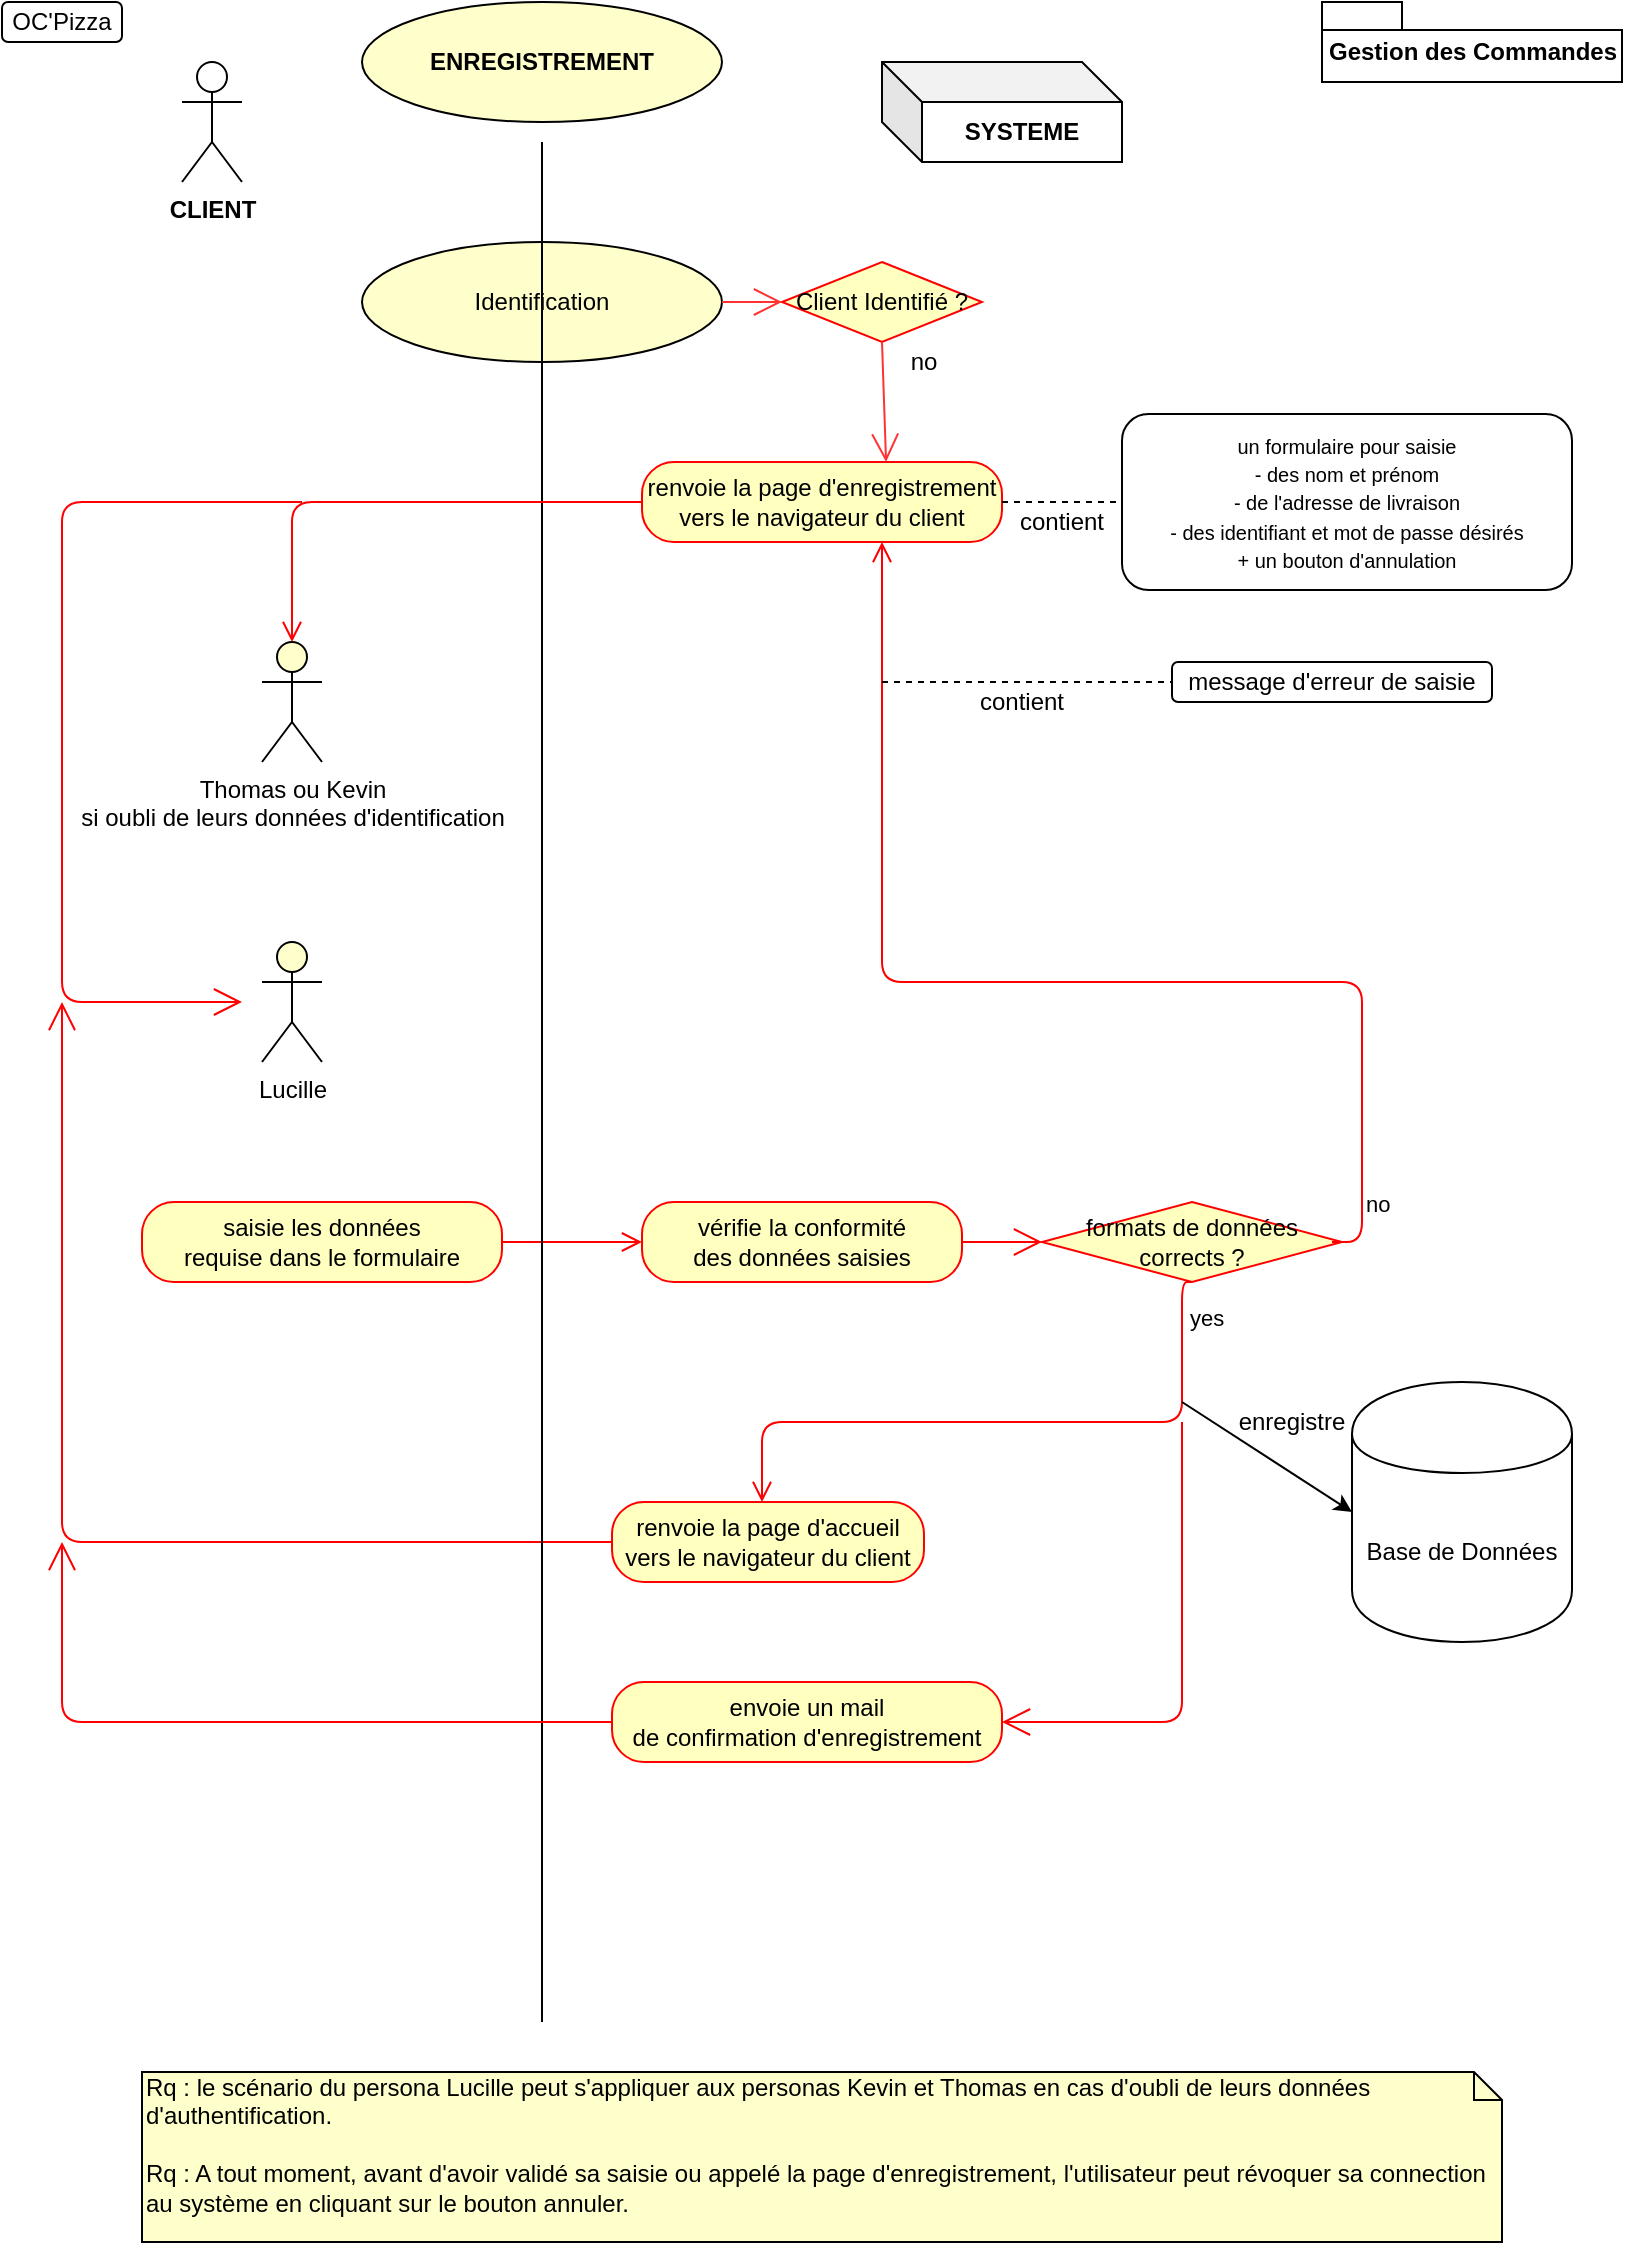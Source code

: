 <mxfile version="12.2.2" type="device" pages="1"><diagram id="lHSrjqpSZ6BG87zixngd" name="Page-1"><mxGraphModel dx="1231" dy="619" grid="1" gridSize="10" guides="1" tooltips="1" connect="1" arrows="1" fold="1" page="1" pageScale="1" pageWidth="827" pageHeight="1169" math="0" shadow="0"><root><mxCell id="0"/><mxCell id="1" parent="0"/><mxCell id="UW0DL-U-CwK31yY08B6N-2" value="OC'Pizza" style="rounded=1;whiteSpace=wrap;html=1;" parent="1" vertex="1"><mxGeometry x="10" y="10" width="60" height="20" as="geometry"/></mxCell><mxCell id="UW0DL-U-CwK31yY08B6N-7" value="&lt;b&gt;CLIENT&lt;/b&gt;" style="shape=umlActor;verticalLabelPosition=bottom;labelBackgroundColor=#ffffff;verticalAlign=top;html=1;outlineConnect=0;" parent="1" vertex="1"><mxGeometry x="100" y="40" width="30" height="60" as="geometry"/></mxCell><mxCell id="UW0DL-U-CwK31yY08B6N-12" value="&lt;b&gt;ENREGISTREMENT&lt;/b&gt;" style="ellipse;whiteSpace=wrap;html=1;fillColor=#FFFFCC;" parent="1" vertex="1"><mxGeometry x="190" y="10" width="180" height="60" as="geometry"/></mxCell><mxCell id="UW0DL-U-CwK31yY08B6N-14" value="&lt;b&gt;SYSTEME&lt;/b&gt;" style="shape=cube;whiteSpace=wrap;html=1;boundedLbl=1;backgroundOutline=1;darkOpacity=0.05;darkOpacity2=0.1;" parent="1" vertex="1"><mxGeometry x="450" y="40" width="120" height="50" as="geometry"/></mxCell><mxCell id="UW0DL-U-CwK31yY08B6N-15" value="Gestion des Commandes" style="shape=folder;fontStyle=1;spacingTop=10;tabWidth=40;tabHeight=14;tabPosition=left;html=1;" parent="1" vertex="1"><mxGeometry x="670" y="10" width="150" height="40" as="geometry"/></mxCell><mxCell id="UW0DL-U-CwK31yY08B6N-45" value="renvoie la page d'enregistrement&lt;br&gt;vers le navigateur du client" style="rounded=1;whiteSpace=wrap;html=1;arcSize=40;fontColor=#000000;fillColor=#ffffc0;strokeColor=#ff0000;" parent="1" vertex="1"><mxGeometry x="330" y="240" width="180" height="40" as="geometry"/></mxCell><mxCell id="UW0DL-U-CwK31yY08B6N-47" value="&lt;font style=&quot;font-size: 10px&quot;&gt;un formulaire pour saisie&lt;br&gt;- des nom et prénom&lt;br&gt;- de l'adresse de livraison&lt;br&gt;- des identifiant et mot de passe désirés&lt;br&gt;+ un bouton d'annulation&lt;br&gt;&lt;/font&gt;" style="rounded=1;whiteSpace=wrap;html=1;" parent="1" vertex="1"><mxGeometry x="570" y="216" width="225" height="88" as="geometry"/></mxCell><mxCell id="UW0DL-U-CwK31yY08B6N-48" value="" style="endArrow=none;dashed=1;html=1;exitX=1;exitY=0.5;exitDx=0;exitDy=0;entryX=0;entryY=0.5;entryDx=0;entryDy=0;" parent="1" source="UW0DL-U-CwK31yY08B6N-45" edge="1" target="UW0DL-U-CwK31yY08B6N-47"><mxGeometry width="50" height="50" relative="1" as="geometry"><mxPoint x="555" y="330" as="sourcePoint"/><mxPoint x="590" y="336" as="targetPoint"/><Array as="points"/></mxGeometry></mxCell><mxCell id="UW0DL-U-CwK31yY08B6N-54" value="" style="edgeStyle=orthogonalEdgeStyle;html=1;verticalAlign=bottom;endArrow=open;endSize=8;strokeColor=#ff0000;exitX=1;exitY=0.5;exitDx=0;exitDy=0;entryX=0;entryY=0.5;entryDx=0;entryDy=0;" parent="1" source="UW0DL-U-CwK31yY08B6N-116" target="UW0DL-U-CwK31yY08B6N-55" edge="1"><mxGeometry relative="1" as="geometry"><mxPoint x="175" y="620" as="targetPoint"/><mxPoint x="260" y="590" as="sourcePoint"/></mxGeometry></mxCell><mxCell id="UW0DL-U-CwK31yY08B6N-55" value="vérifie la conformité&lt;br&gt;des données saisies" style="rounded=1;whiteSpace=wrap;html=1;arcSize=40;fontColor=#000000;fillColor=#ffffc0;strokeColor=#ff0000;" parent="1" vertex="1"><mxGeometry x="330" y="610" width="160" height="40" as="geometry"/></mxCell><mxCell id="UW0DL-U-CwK31yY08B6N-57" value="Base de Données" style="shape=cylinder;whiteSpace=wrap;html=1;boundedLbl=1;backgroundOutline=1;" parent="1" vertex="1"><mxGeometry x="685" y="700" width="110" height="130" as="geometry"/></mxCell><mxCell id="UW0DL-U-CwK31yY08B6N-60" value="formats de données corrects ?" style="rhombus;whiteSpace=wrap;html=1;fillColor=#ffffc0;strokeColor=#ff0000;" parent="1" vertex="1"><mxGeometry x="530" y="610" width="150" height="40" as="geometry"/></mxCell><mxCell id="UW0DL-U-CwK31yY08B6N-61" value="no" style="edgeStyle=orthogonalEdgeStyle;html=1;align=left;verticalAlign=bottom;endArrow=open;endSize=8;strokeColor=#ff0000;" parent="1" target="UW0DL-U-CwK31yY08B6N-45" edge="1"><mxGeometry x="-0.95" y="10" relative="1" as="geometry"><mxPoint x="452" y="420" as="targetPoint"/><mxPoint x="675" y="630" as="sourcePoint"/><Array as="points"><mxPoint x="690" y="630"/><mxPoint x="690" y="500"/><mxPoint x="450" y="500"/></Array><mxPoint x="10" y="-10" as="offset"/></mxGeometry></mxCell><mxCell id="UW0DL-U-CwK31yY08B6N-62" value="yes" style="edgeStyle=orthogonalEdgeStyle;html=1;align=left;verticalAlign=top;endArrow=open;endSize=8;strokeColor=#ff0000;exitX=0.5;exitY=1;exitDx=0;exitDy=0;" parent="1" source="UW0DL-U-CwK31yY08B6N-60" edge="1" target="UW0DL-U-CwK31yY08B6N-65"><mxGeometry x="-0.977" y="5" relative="1" as="geometry"><mxPoint x="390" y="730" as="targetPoint"/><mxPoint x="389.5" y="700" as="sourcePoint"/><Array as="points"><mxPoint x="600" y="650"/><mxPoint x="600" y="720"/><mxPoint x="390" y="720"/></Array><mxPoint as="offset"/></mxGeometry></mxCell><mxCell id="UW0DL-U-CwK31yY08B6N-65" value="renvoie la page d'accueil&lt;br&gt;vers le navigateur du client" style="rounded=1;whiteSpace=wrap;html=1;arcSize=40;fontColor=#000000;fillColor=#ffffc0;strokeColor=#ff0000;" parent="1" vertex="1"><mxGeometry x="315" y="760" width="156" height="40" as="geometry"/></mxCell><mxCell id="UW0DL-U-CwK31yY08B6N-79" value="" style="endArrow=open;endFill=1;endSize=12;html=1;strokeColor=#FF0000;exitX=0;exitY=0.5;exitDx=0;exitDy=0;" parent="1" source="UW0DL-U-CwK31yY08B6N-65" edge="1"><mxGeometry width="160" relative="1" as="geometry"><mxPoint x="376" y="800" as="sourcePoint"/><mxPoint x="40" y="510" as="targetPoint"/><Array as="points"><mxPoint x="40" y="780"/><mxPoint x="40" y="560"/></Array></mxGeometry></mxCell><mxCell id="UW0DL-U-CwK31yY08B6N-81" value="message d'erreur de saisie" style="rounded=1;whiteSpace=wrap;html=1;" parent="1" vertex="1"><mxGeometry x="595" y="340" width="160" height="20" as="geometry"/></mxCell><mxCell id="UW0DL-U-CwK31yY08B6N-82" value="" style="endArrow=none;dashed=1;html=1;entryX=0;entryY=0.5;entryDx=0;entryDy=0;" parent="1" target="UW0DL-U-CwK31yY08B6N-81" edge="1"><mxGeometry width="50" height="50" relative="1" as="geometry"><mxPoint x="450" y="350" as="sourcePoint"/><mxPoint x="585" y="429" as="targetPoint"/></mxGeometry></mxCell><mxCell id="UW0DL-U-CwK31yY08B6N-83" value="contient" style="text;html=1;strokeColor=none;fillColor=none;align=center;verticalAlign=middle;whiteSpace=wrap;rounded=0;" parent="1" vertex="1"><mxGeometry x="500" y="350" width="40" height="20" as="geometry"/></mxCell><mxCell id="UW0DL-U-CwK31yY08B6N-86" value="Identification" style="ellipse;whiteSpace=wrap;html=1;fillColor=#FFFFCC;" parent="1" vertex="1"><mxGeometry x="190" y="130" width="180" height="60" as="geometry"/></mxCell><mxCell id="UW0DL-U-CwK31yY08B6N-87" value="" style="endArrow=none;html=1;" parent="1" edge="1"><mxGeometry width="50" height="50" relative="1" as="geometry"><mxPoint x="280" y="1020" as="sourcePoint"/><mxPoint x="280" y="80" as="targetPoint"/></mxGeometry></mxCell><mxCell id="UW0DL-U-CwK31yY08B6N-92" value="contient" style="text;html=1;strokeColor=none;fillColor=none;align=center;verticalAlign=middle;whiteSpace=wrap;rounded=0;" parent="1" vertex="1"><mxGeometry x="520" y="260" width="40" height="20" as="geometry"/></mxCell><mxCell id="UW0DL-U-CwK31yY08B6N-110" value="Lucille" style="shape=umlActor;verticalLabelPosition=bottom;labelBackgroundColor=#ffffff;verticalAlign=top;html=1;outlineConnect=0;fillColor=#FFFFCC;" parent="1" vertex="1"><mxGeometry x="140" y="480" width="30" height="60" as="geometry"/></mxCell><mxCell id="UW0DL-U-CwK31yY08B6N-112" value="" style="endArrow=open;endFill=1;endSize=12;html=1;strokeColor=#FF0000;" parent="1" edge="1"><mxGeometry width="160" relative="1" as="geometry"><mxPoint x="160" y="260" as="sourcePoint"/><mxPoint x="130" y="510" as="targetPoint"/><Array as="points"><mxPoint x="40" y="260"/><mxPoint x="40" y="510"/><mxPoint x="90" y="510"/></Array></mxGeometry></mxCell><mxCell id="UW0DL-U-CwK31yY08B6N-116" value="saisie les données&lt;br&gt;requise dans le formulaire" style="rounded=1;whiteSpace=wrap;html=1;arcSize=40;fontColor=#000000;fillColor=#ffffc0;strokeColor=#ff0000;" parent="1" vertex="1"><mxGeometry x="80" y="610" width="180" height="40" as="geometry"/></mxCell><mxCell id="UW0DL-U-CwK31yY08B6N-121" value="Rq : le scénario du persona Lucille peut s'appliquer aux personas Kevin et Thomas en cas d'oubli de leurs données d'authentification.&lt;br&gt;&lt;br&gt;Rq : A tout moment, avant d'avoir validé sa saisie ou appelé la page d'enregistrement, l'utilisateur peut révoquer sa connection au système en cliquant sur le bouton annuler.&lt;br&gt;" style="shape=note;whiteSpace=wrap;html=1;size=14;verticalAlign=top;align=left;spacingTop=-6;fillColor=#FFFFCC;" parent="1" vertex="1"><mxGeometry x="80" y="1045" width="680" height="85" as="geometry"/></mxCell><mxCell id="UW0DL-U-CwK31yY08B6N-129" value="Client Identifié ?" style="rhombus;whiteSpace=wrap;html=1;fillColor=#ffffc0;strokeColor=#ff0000;" parent="1" vertex="1"><mxGeometry x="400" y="140" width="100" height="40" as="geometry"/></mxCell><mxCell id="UW0DL-U-CwK31yY08B6N-132" value="" style="endArrow=open;endFill=1;endSize=12;html=1;strokeColor=#FF3333;exitX=1;exitY=0.5;exitDx=0;exitDy=0;entryX=0;entryY=0.5;entryDx=0;entryDy=0;" parent="1" source="UW0DL-U-CwK31yY08B6N-86" target="UW0DL-U-CwK31yY08B6N-129" edge="1"><mxGeometry width="160" relative="1" as="geometry"><mxPoint x="328" y="259.5" as="sourcePoint"/><mxPoint x="488" y="259.5" as="targetPoint"/></mxGeometry></mxCell><mxCell id="UW0DL-U-CwK31yY08B6N-133" value="" style="endArrow=open;endFill=1;endSize=12;html=1;strokeColor=#FF3333;exitX=0.5;exitY=1;exitDx=0;exitDy=0;entryX=0.678;entryY=0;entryDx=0;entryDy=0;entryPerimeter=0;" parent="1" target="UW0DL-U-CwK31yY08B6N-45" edge="1" source="UW0DL-U-CwK31yY08B6N-129"><mxGeometry width="160" relative="1" as="geometry"><mxPoint x="525" y="209.5" as="sourcePoint"/><mxPoint x="480" y="240" as="targetPoint"/><Array as="points"/></mxGeometry></mxCell><mxCell id="tkiK6daDqdb7vt25ihh8-5" value="no" style="text;html=1;strokeColor=none;fillColor=none;align=center;verticalAlign=middle;whiteSpace=wrap;rounded=0;" vertex="1" parent="1"><mxGeometry x="451" y="180" width="40" height="20" as="geometry"/></mxCell><mxCell id="tkiK6daDqdb7vt25ihh8-12" value="" style="endArrow=open;endFill=1;endSize=12;html=1;strokeColor=#FF0000;entryX=0;entryY=0.5;entryDx=0;entryDy=0;exitX=1;exitY=0.5;exitDx=0;exitDy=0;" edge="1" parent="1" source="UW0DL-U-CwK31yY08B6N-55" target="UW0DL-U-CwK31yY08B6N-60"><mxGeometry width="160" relative="1" as="geometry"><mxPoint x="530" y="849" as="sourcePoint"/><mxPoint x="530" y="659" as="targetPoint"/><Array as="points"/></mxGeometry></mxCell><mxCell id="tkiK6daDqdb7vt25ihh8-13" value="" style="endArrow=classic;html=1;entryX=0;entryY=0.5;entryDx=0;entryDy=0;" edge="1" parent="1" target="UW0DL-U-CwK31yY08B6N-57"><mxGeometry width="50" height="50" relative="1" as="geometry"><mxPoint x="600" y="710" as="sourcePoint"/><mxPoint x="690" y="765" as="targetPoint"/><Array as="points"/></mxGeometry></mxCell><mxCell id="tkiK6daDqdb7vt25ihh8-21" value="enregistre" style="text;html=1;strokeColor=none;fillColor=none;align=center;verticalAlign=middle;whiteSpace=wrap;rounded=0;" vertex="1" parent="1"><mxGeometry x="635" y="710" width="40" height="20" as="geometry"/></mxCell><mxCell id="tkiK6daDqdb7vt25ihh8-22" value="envoie un mail&lt;br&gt;de confirmation d'enregistrement" style="rounded=1;whiteSpace=wrap;html=1;arcSize=40;fontColor=#000000;fillColor=#ffffc0;strokeColor=#ff0000;" vertex="1" parent="1"><mxGeometry x="315" y="850" width="195" height="40" as="geometry"/></mxCell><mxCell id="tkiK6daDqdb7vt25ihh8-23" value="" style="endArrow=open;endFill=1;endSize=12;html=1;strokeColor=#FF0000;exitX=0;exitY=0.5;exitDx=0;exitDy=0;" edge="1" parent="1" source="tkiK6daDqdb7vt25ihh8-22"><mxGeometry width="160" relative="1" as="geometry"><mxPoint x="325" y="790" as="sourcePoint"/><mxPoint x="40" y="780" as="targetPoint"/><Array as="points"><mxPoint x="40" y="870"/></Array></mxGeometry></mxCell><mxCell id="tkiK6daDqdb7vt25ihh8-24" value="" style="endArrow=open;endFill=1;endSize=12;html=1;entryX=1;entryY=0.5;entryDx=0;entryDy=0;strokeColor=#FF0000;" edge="1" parent="1" target="tkiK6daDqdb7vt25ihh8-22"><mxGeometry width="160" relative="1" as="geometry"><mxPoint x="600" y="720" as="sourcePoint"/><mxPoint x="540" y="860" as="targetPoint"/><Array as="points"><mxPoint x="600" y="870"/></Array></mxGeometry></mxCell><mxCell id="UW0DL-U-CwK31yY08B6N-88" value="Thomas ou Kevin&lt;br&gt;si oubli de leurs données d'identification" style="shape=umlActor;verticalLabelPosition=bottom;labelBackgroundColor=#ffffff;verticalAlign=top;html=1;outlineConnect=0;fillColor=#FFFFCC;" parent="1" vertex="1"><mxGeometry x="140" y="330" width="30" height="60" as="geometry"/></mxCell><mxCell id="tkiK6daDqdb7vt25ihh8-28" value="" style="edgeStyle=orthogonalEdgeStyle;html=1;verticalAlign=bottom;endArrow=open;endSize=8;strokeColor=#ff0000;exitX=0;exitY=0.5;exitDx=0;exitDy=0;" edge="1" parent="1" source="UW0DL-U-CwK31yY08B6N-45" target="UW0DL-U-CwK31yY08B6N-88"><mxGeometry relative="1" as="geometry"><mxPoint x="155" y="370" as="targetPoint"/><mxPoint x="330" y="260" as="sourcePoint"/><Array as="points"/></mxGeometry></mxCell></root></mxGraphModel></diagram></mxfile>